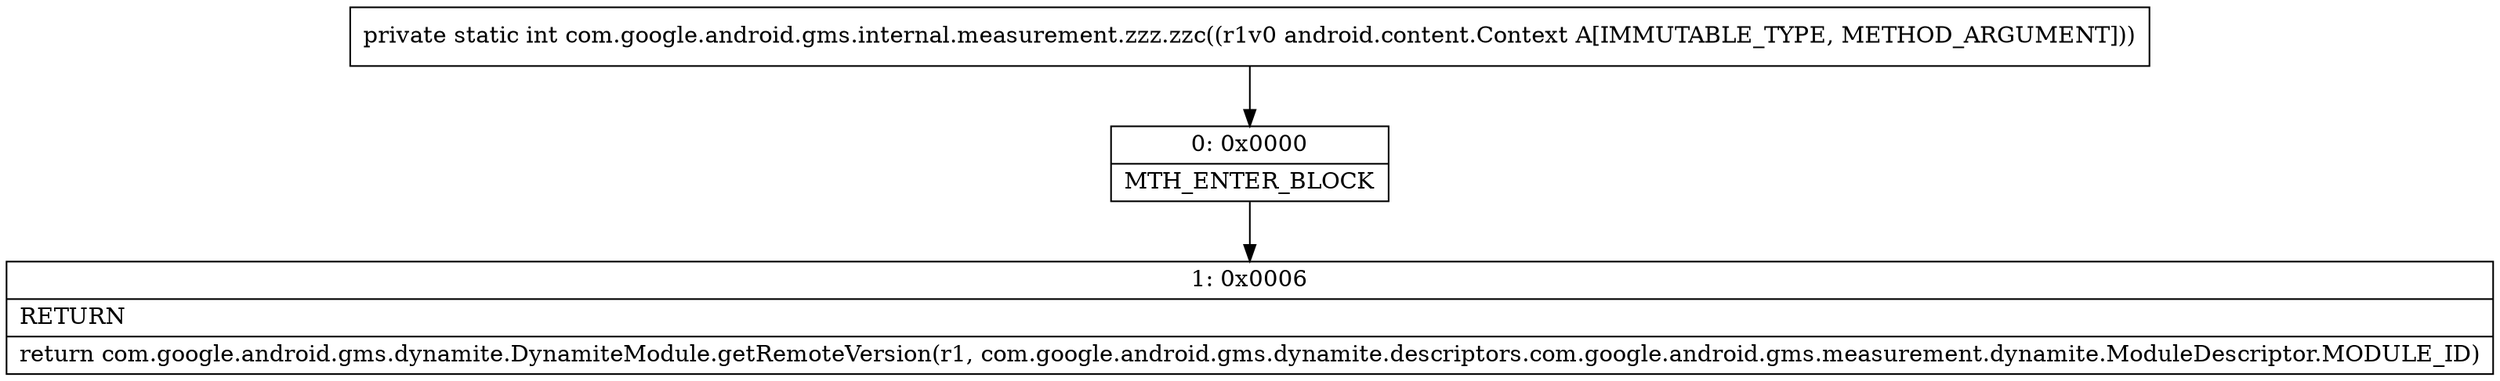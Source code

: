 digraph "CFG forcom.google.android.gms.internal.measurement.zzz.zzc(Landroid\/content\/Context;)I" {
Node_0 [shape=record,label="{0\:\ 0x0000|MTH_ENTER_BLOCK\l}"];
Node_1 [shape=record,label="{1\:\ 0x0006|RETURN\l|return com.google.android.gms.dynamite.DynamiteModule.getRemoteVersion(r1, com.google.android.gms.dynamite.descriptors.com.google.android.gms.measurement.dynamite.ModuleDescriptor.MODULE_ID)\l}"];
MethodNode[shape=record,label="{private static int com.google.android.gms.internal.measurement.zzz.zzc((r1v0 android.content.Context A[IMMUTABLE_TYPE, METHOD_ARGUMENT])) }"];
MethodNode -> Node_0;
Node_0 -> Node_1;
}

